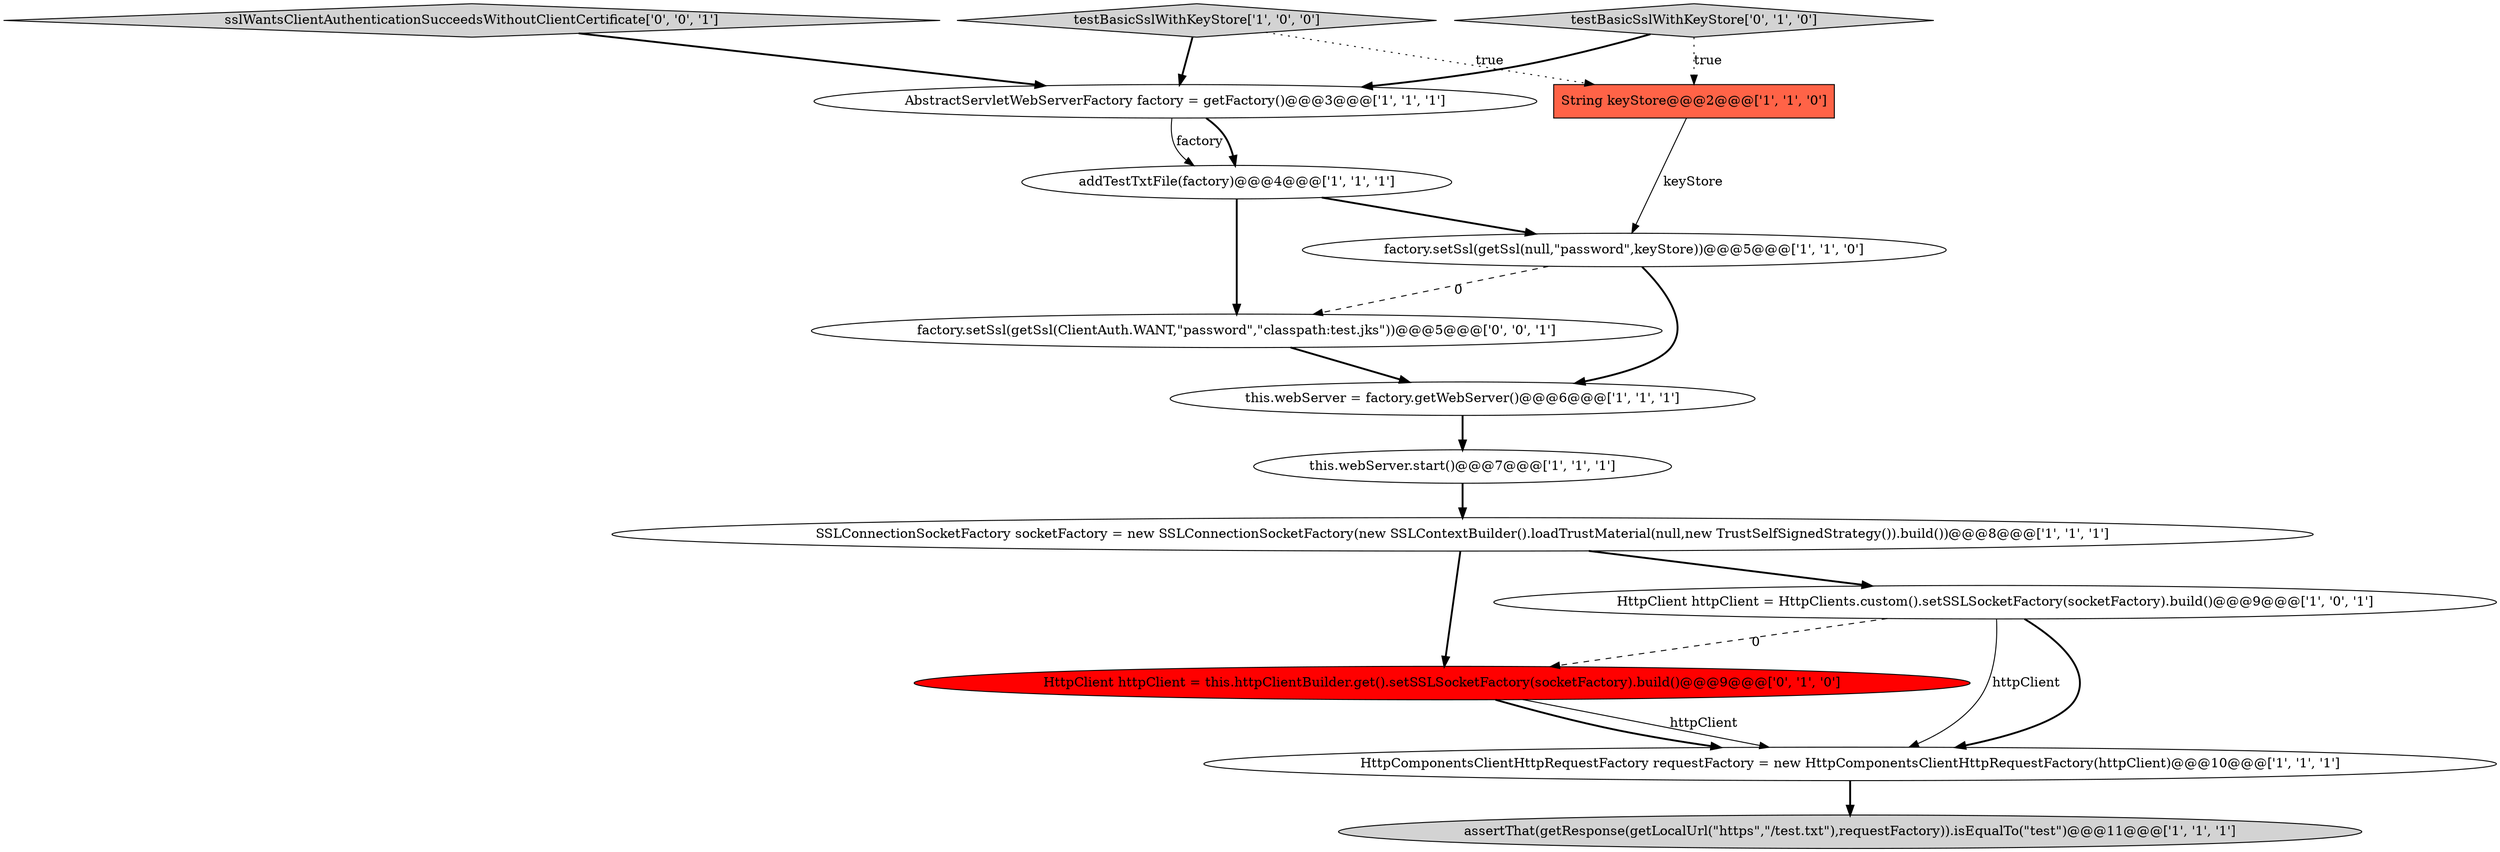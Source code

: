 digraph {
14 [style = filled, label = "factory.setSsl(getSsl(ClientAuth.WANT,\"password\",\"classpath:test.jks\"))@@@5@@@['0', '0', '1']", fillcolor = white, shape = ellipse image = "AAA0AAABBB3BBB"];
6 [style = filled, label = "SSLConnectionSocketFactory socketFactory = new SSLConnectionSocketFactory(new SSLContextBuilder().loadTrustMaterial(null,new TrustSelfSignedStrategy()).build())@@@8@@@['1', '1', '1']", fillcolor = white, shape = ellipse image = "AAA0AAABBB1BBB"];
3 [style = filled, label = "HttpClient httpClient = HttpClients.custom().setSSLSocketFactory(socketFactory).build()@@@9@@@['1', '0', '1']", fillcolor = white, shape = ellipse image = "AAA0AAABBB1BBB"];
1 [style = filled, label = "String keyStore@@@2@@@['1', '1', '0']", fillcolor = tomato, shape = box image = "AAA0AAABBB1BBB"];
7 [style = filled, label = "this.webServer = factory.getWebServer()@@@6@@@['1', '1', '1']", fillcolor = white, shape = ellipse image = "AAA0AAABBB1BBB"];
11 [style = filled, label = "HttpClient httpClient = this.httpClientBuilder.get().setSSLSocketFactory(socketFactory).build()@@@9@@@['0', '1', '0']", fillcolor = red, shape = ellipse image = "AAA1AAABBB2BBB"];
9 [style = filled, label = "this.webServer.start()@@@7@@@['1', '1', '1']", fillcolor = white, shape = ellipse image = "AAA0AAABBB1BBB"];
5 [style = filled, label = "testBasicSslWithKeyStore['1', '0', '0']", fillcolor = lightgray, shape = diamond image = "AAA0AAABBB1BBB"];
0 [style = filled, label = "addTestTxtFile(factory)@@@4@@@['1', '1', '1']", fillcolor = white, shape = ellipse image = "AAA0AAABBB1BBB"];
8 [style = filled, label = "factory.setSsl(getSsl(null,\"password\",keyStore))@@@5@@@['1', '1', '0']", fillcolor = white, shape = ellipse image = "AAA0AAABBB1BBB"];
13 [style = filled, label = "sslWantsClientAuthenticationSucceedsWithoutClientCertificate['0', '0', '1']", fillcolor = lightgray, shape = diamond image = "AAA0AAABBB3BBB"];
10 [style = filled, label = "HttpComponentsClientHttpRequestFactory requestFactory = new HttpComponentsClientHttpRequestFactory(httpClient)@@@10@@@['1', '1', '1']", fillcolor = white, shape = ellipse image = "AAA0AAABBB1BBB"];
12 [style = filled, label = "testBasicSslWithKeyStore['0', '1', '0']", fillcolor = lightgray, shape = diamond image = "AAA0AAABBB2BBB"];
4 [style = filled, label = "AbstractServletWebServerFactory factory = getFactory()@@@3@@@['1', '1', '1']", fillcolor = white, shape = ellipse image = "AAA0AAABBB1BBB"];
2 [style = filled, label = "assertThat(getResponse(getLocalUrl(\"https\",\"/test.txt\"),requestFactory)).isEqualTo(\"test\")@@@11@@@['1', '1', '1']", fillcolor = lightgray, shape = ellipse image = "AAA0AAABBB1BBB"];
6->3 [style = bold, label=""];
5->1 [style = dotted, label="true"];
4->0 [style = solid, label="factory"];
12->1 [style = dotted, label="true"];
11->10 [style = solid, label="httpClient"];
1->8 [style = solid, label="keyStore"];
8->14 [style = dashed, label="0"];
8->7 [style = bold, label=""];
9->6 [style = bold, label=""];
4->0 [style = bold, label=""];
14->7 [style = bold, label=""];
7->9 [style = bold, label=""];
3->10 [style = bold, label=""];
0->14 [style = bold, label=""];
3->10 [style = solid, label="httpClient"];
12->4 [style = bold, label=""];
11->10 [style = bold, label=""];
6->11 [style = bold, label=""];
5->4 [style = bold, label=""];
0->8 [style = bold, label=""];
10->2 [style = bold, label=""];
3->11 [style = dashed, label="0"];
13->4 [style = bold, label=""];
}
